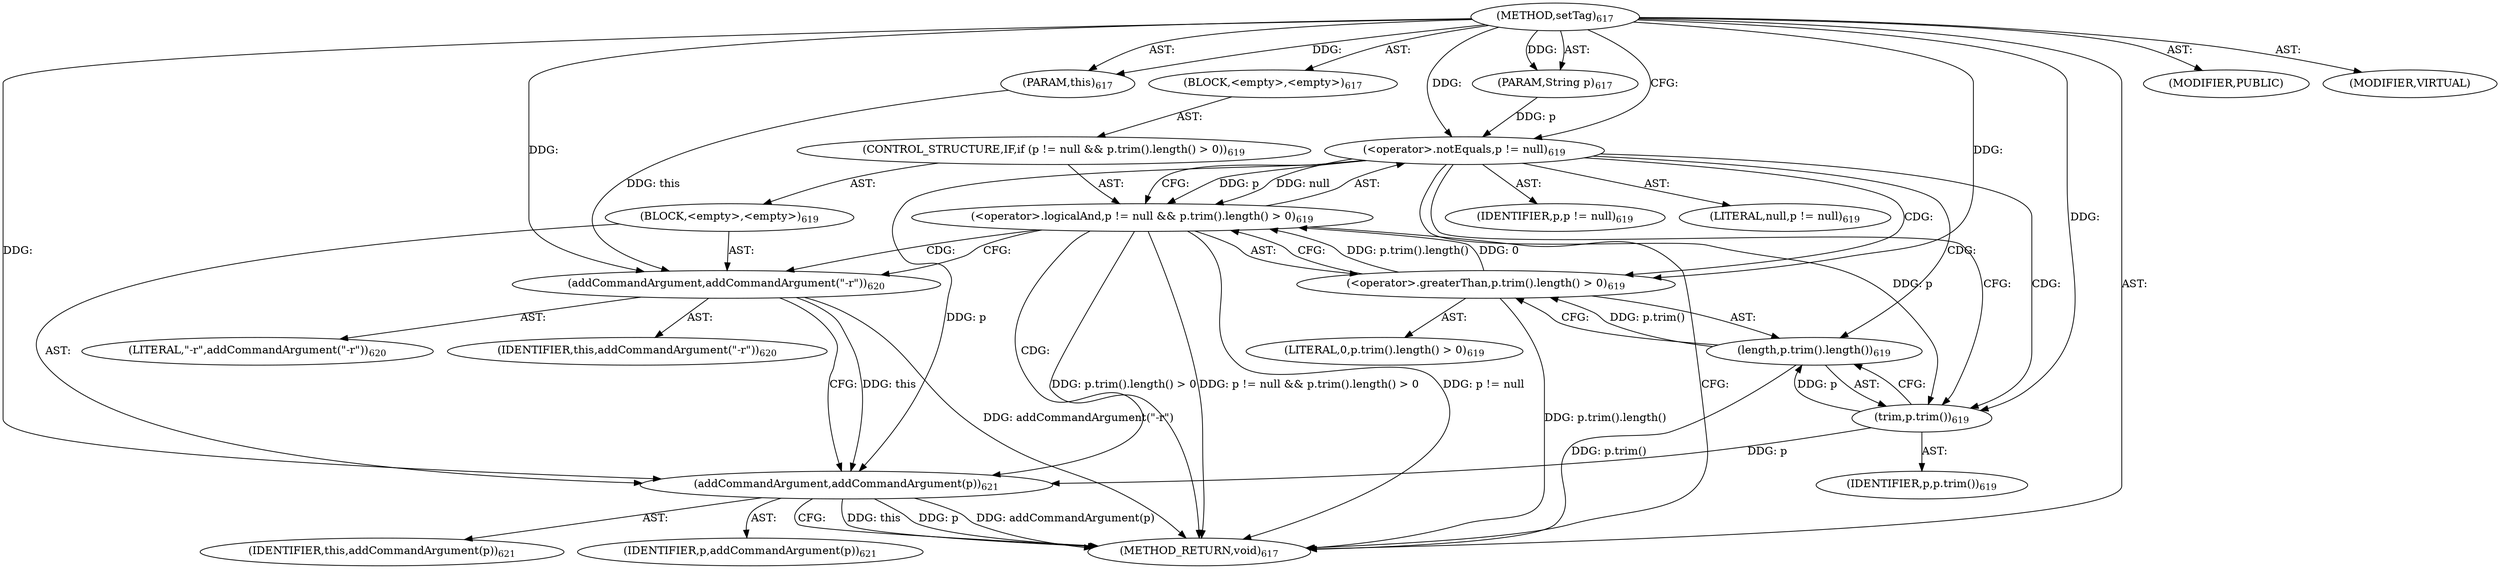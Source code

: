 digraph "setTag" {  
"111669149718" [label = <(METHOD,setTag)<SUB>617</SUB>> ]
"115964117012" [label = <(PARAM,this)<SUB>617</SUB>> ]
"115964117039" [label = <(PARAM,String p)<SUB>617</SUB>> ]
"25769803865" [label = <(BLOCK,&lt;empty&gt;,&lt;empty&gt;)<SUB>617</SUB>> ]
"47244640309" [label = <(CONTROL_STRUCTURE,IF,if (p != null &amp;&amp; p.trim().length() &gt; 0))<SUB>619</SUB>> ]
"30064771408" [label = <(&lt;operator&gt;.logicalAnd,p != null &amp;&amp; p.trim().length() &gt; 0)<SUB>619</SUB>> ]
"30064771409" [label = <(&lt;operator&gt;.notEquals,p != null)<SUB>619</SUB>> ]
"68719477035" [label = <(IDENTIFIER,p,p != null)<SUB>619</SUB>> ]
"90194313275" [label = <(LITERAL,null,p != null)<SUB>619</SUB>> ]
"30064771410" [label = <(&lt;operator&gt;.greaterThan,p.trim().length() &gt; 0)<SUB>619</SUB>> ]
"30064771411" [label = <(length,p.trim().length())<SUB>619</SUB>> ]
"30064771412" [label = <(trim,p.trim())<SUB>619</SUB>> ]
"68719477036" [label = <(IDENTIFIER,p,p.trim())<SUB>619</SUB>> ]
"90194313276" [label = <(LITERAL,0,p.trim().length() &gt; 0)<SUB>619</SUB>> ]
"25769803866" [label = <(BLOCK,&lt;empty&gt;,&lt;empty&gt;)<SUB>619</SUB>> ]
"30064771413" [label = <(addCommandArgument,addCommandArgument(&quot;-r&quot;))<SUB>620</SUB>> ]
"68719476792" [label = <(IDENTIFIER,this,addCommandArgument(&quot;-r&quot;))<SUB>620</SUB>> ]
"90194313277" [label = <(LITERAL,&quot;-r&quot;,addCommandArgument(&quot;-r&quot;))<SUB>620</SUB>> ]
"30064771414" [label = <(addCommandArgument,addCommandArgument(p))<SUB>621</SUB>> ]
"68719476793" [label = <(IDENTIFIER,this,addCommandArgument(p))<SUB>621</SUB>> ]
"68719477037" [label = <(IDENTIFIER,p,addCommandArgument(p))<SUB>621</SUB>> ]
"133143986246" [label = <(MODIFIER,PUBLIC)> ]
"133143986247" [label = <(MODIFIER,VIRTUAL)> ]
"128849018902" [label = <(METHOD_RETURN,void)<SUB>617</SUB>> ]
  "111669149718" -> "115964117012"  [ label = "AST: "] 
  "111669149718" -> "115964117039"  [ label = "AST: "] 
  "111669149718" -> "25769803865"  [ label = "AST: "] 
  "111669149718" -> "133143986246"  [ label = "AST: "] 
  "111669149718" -> "133143986247"  [ label = "AST: "] 
  "111669149718" -> "128849018902"  [ label = "AST: "] 
  "25769803865" -> "47244640309"  [ label = "AST: "] 
  "47244640309" -> "30064771408"  [ label = "AST: "] 
  "47244640309" -> "25769803866"  [ label = "AST: "] 
  "30064771408" -> "30064771409"  [ label = "AST: "] 
  "30064771408" -> "30064771410"  [ label = "AST: "] 
  "30064771409" -> "68719477035"  [ label = "AST: "] 
  "30064771409" -> "90194313275"  [ label = "AST: "] 
  "30064771410" -> "30064771411"  [ label = "AST: "] 
  "30064771410" -> "90194313276"  [ label = "AST: "] 
  "30064771411" -> "30064771412"  [ label = "AST: "] 
  "30064771412" -> "68719477036"  [ label = "AST: "] 
  "25769803866" -> "30064771413"  [ label = "AST: "] 
  "25769803866" -> "30064771414"  [ label = "AST: "] 
  "30064771413" -> "68719476792"  [ label = "AST: "] 
  "30064771413" -> "90194313277"  [ label = "AST: "] 
  "30064771414" -> "68719476793"  [ label = "AST: "] 
  "30064771414" -> "68719477037"  [ label = "AST: "] 
  "30064771408" -> "128849018902"  [ label = "CFG: "] 
  "30064771408" -> "30064771413"  [ label = "CFG: "] 
  "30064771409" -> "30064771408"  [ label = "CFG: "] 
  "30064771409" -> "30064771412"  [ label = "CFG: "] 
  "30064771410" -> "30064771408"  [ label = "CFG: "] 
  "30064771413" -> "30064771414"  [ label = "CFG: "] 
  "30064771414" -> "128849018902"  [ label = "CFG: "] 
  "30064771411" -> "30064771410"  [ label = "CFG: "] 
  "30064771412" -> "30064771411"  [ label = "CFG: "] 
  "111669149718" -> "30064771409"  [ label = "CFG: "] 
  "30064771408" -> "128849018902"  [ label = "DDG: p != null"] 
  "30064771411" -> "128849018902"  [ label = "DDG: p.trim()"] 
  "30064771410" -> "128849018902"  [ label = "DDG: p.trim().length()"] 
  "30064771408" -> "128849018902"  [ label = "DDG: p.trim().length() &gt; 0"] 
  "30064771408" -> "128849018902"  [ label = "DDG: p != null &amp;&amp; p.trim().length() &gt; 0"] 
  "30064771413" -> "128849018902"  [ label = "DDG: addCommandArgument(&quot;-r&quot;)"] 
  "30064771414" -> "128849018902"  [ label = "DDG: this"] 
  "30064771414" -> "128849018902"  [ label = "DDG: p"] 
  "30064771414" -> "128849018902"  [ label = "DDG: addCommandArgument(p)"] 
  "111669149718" -> "115964117012"  [ label = "DDG: "] 
  "111669149718" -> "115964117039"  [ label = "DDG: "] 
  "30064771409" -> "30064771408"  [ label = "DDG: p"] 
  "30064771409" -> "30064771408"  [ label = "DDG: null"] 
  "30064771410" -> "30064771408"  [ label = "DDG: p.trim().length()"] 
  "30064771410" -> "30064771408"  [ label = "DDG: 0"] 
  "115964117039" -> "30064771409"  [ label = "DDG: p"] 
  "111669149718" -> "30064771409"  [ label = "DDG: "] 
  "30064771411" -> "30064771410"  [ label = "DDG: p.trim()"] 
  "111669149718" -> "30064771410"  [ label = "DDG: "] 
  "115964117012" -> "30064771413"  [ label = "DDG: this"] 
  "111669149718" -> "30064771413"  [ label = "DDG: "] 
  "30064771413" -> "30064771414"  [ label = "DDG: this"] 
  "111669149718" -> "30064771414"  [ label = "DDG: "] 
  "30064771409" -> "30064771414"  [ label = "DDG: p"] 
  "30064771412" -> "30064771414"  [ label = "DDG: p"] 
  "30064771412" -> "30064771411"  [ label = "DDG: p"] 
  "30064771409" -> "30064771412"  [ label = "DDG: p"] 
  "111669149718" -> "30064771412"  [ label = "DDG: "] 
  "30064771408" -> "30064771414"  [ label = "CDG: "] 
  "30064771408" -> "30064771413"  [ label = "CDG: "] 
  "30064771409" -> "30064771412"  [ label = "CDG: "] 
  "30064771409" -> "30064771411"  [ label = "CDG: "] 
  "30064771409" -> "30064771410"  [ label = "CDG: "] 
}
